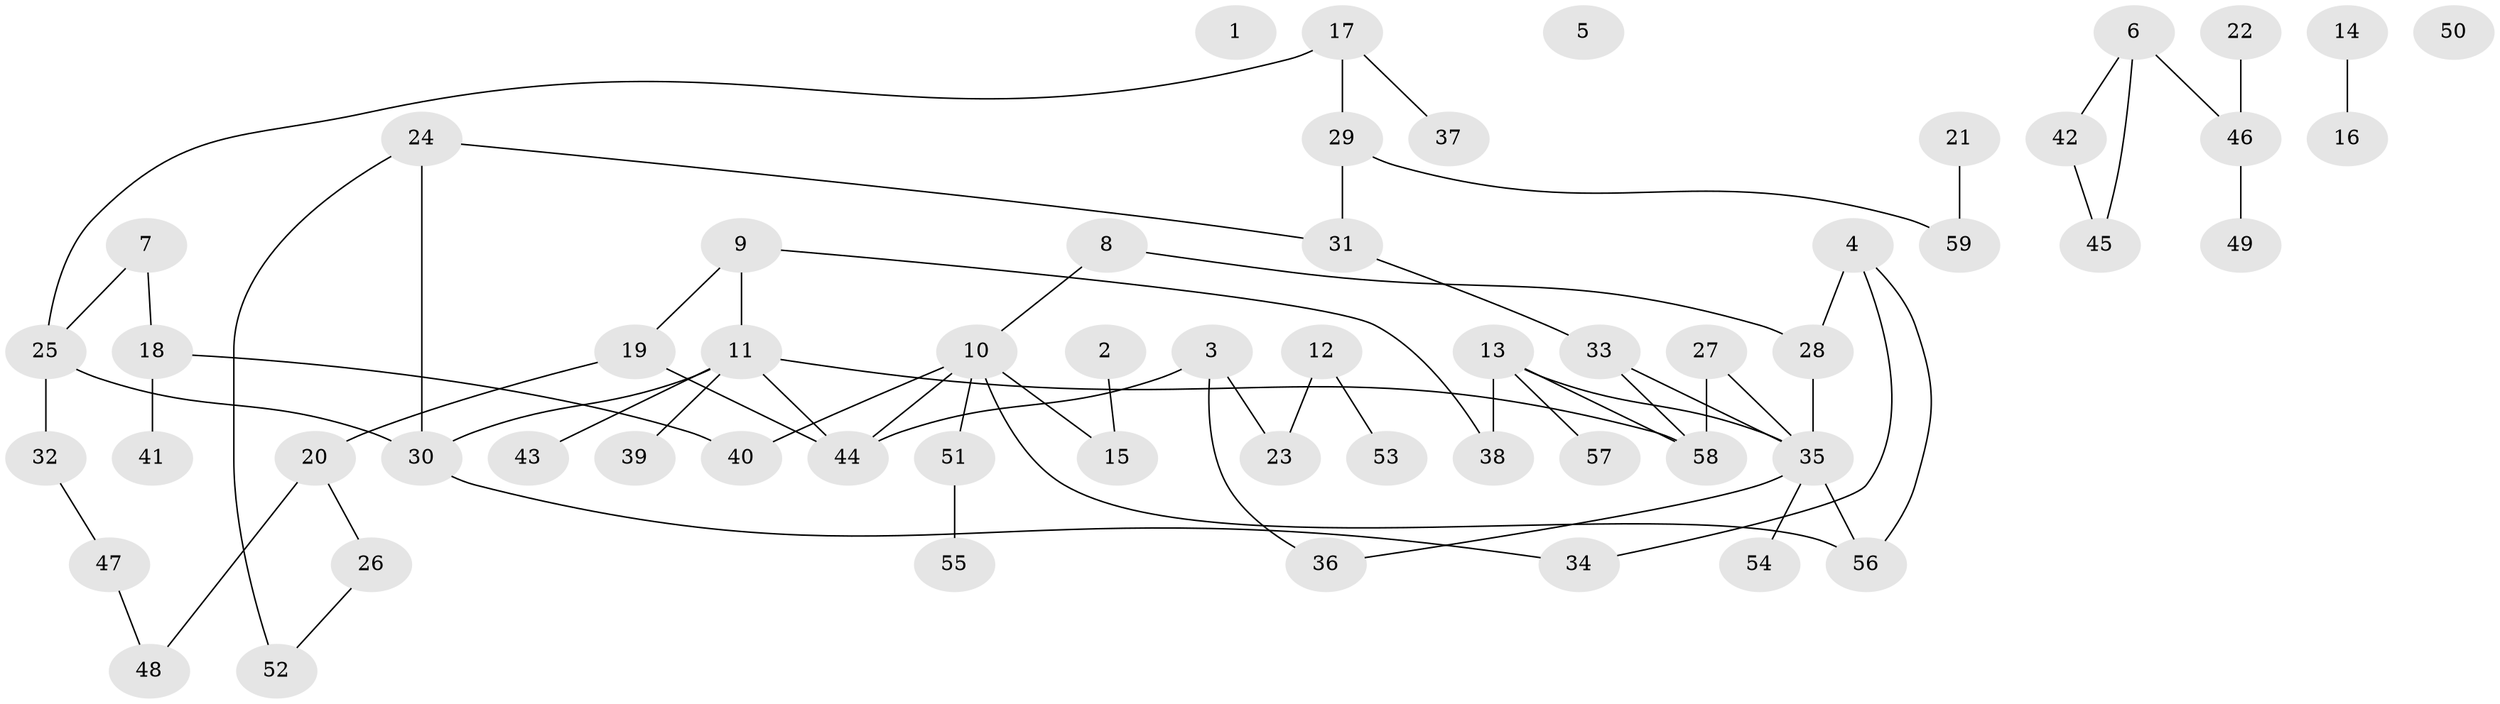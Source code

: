 // Generated by graph-tools (version 1.1) at 2025/38/03/09/25 04:38:59]
// undirected, 59 vertices, 68 edges
graph export_dot {
graph [start="1"]
  node [color=gray90,style=filled];
  1;
  2;
  3;
  4;
  5;
  6;
  7;
  8;
  9;
  10;
  11;
  12;
  13;
  14;
  15;
  16;
  17;
  18;
  19;
  20;
  21;
  22;
  23;
  24;
  25;
  26;
  27;
  28;
  29;
  30;
  31;
  32;
  33;
  34;
  35;
  36;
  37;
  38;
  39;
  40;
  41;
  42;
  43;
  44;
  45;
  46;
  47;
  48;
  49;
  50;
  51;
  52;
  53;
  54;
  55;
  56;
  57;
  58;
  59;
  2 -- 15;
  3 -- 23;
  3 -- 36;
  3 -- 44;
  4 -- 28;
  4 -- 34;
  4 -- 56;
  6 -- 42;
  6 -- 45;
  6 -- 46;
  7 -- 18;
  7 -- 25;
  8 -- 10;
  8 -- 28;
  9 -- 11;
  9 -- 19;
  9 -- 38;
  10 -- 15;
  10 -- 40;
  10 -- 44;
  10 -- 51;
  10 -- 56;
  11 -- 30;
  11 -- 39;
  11 -- 43;
  11 -- 44;
  11 -- 58;
  12 -- 23;
  12 -- 53;
  13 -- 35;
  13 -- 38;
  13 -- 57;
  13 -- 58;
  14 -- 16;
  17 -- 25;
  17 -- 29;
  17 -- 37;
  18 -- 40;
  18 -- 41;
  19 -- 20;
  19 -- 44;
  20 -- 26;
  20 -- 48;
  21 -- 59;
  22 -- 46;
  24 -- 30;
  24 -- 31;
  24 -- 52;
  25 -- 30;
  25 -- 32;
  26 -- 52;
  27 -- 35;
  27 -- 58;
  28 -- 35;
  29 -- 31;
  29 -- 59;
  30 -- 34;
  31 -- 33;
  32 -- 47;
  33 -- 35;
  33 -- 58;
  35 -- 36;
  35 -- 54;
  35 -- 56;
  42 -- 45;
  46 -- 49;
  47 -- 48;
  51 -- 55;
}

